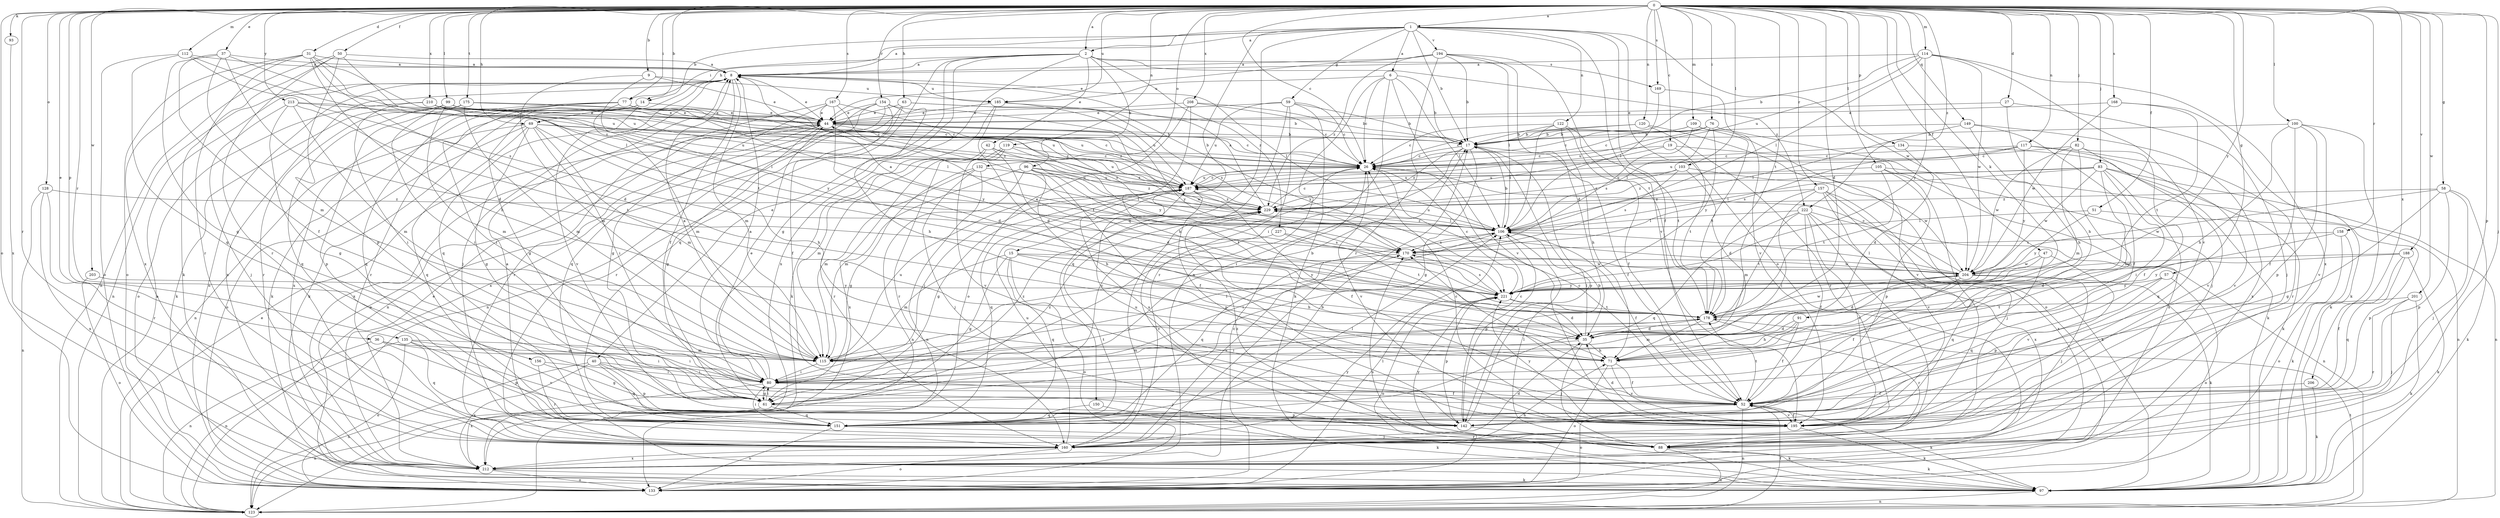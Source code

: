 strict digraph  {
0;
1;
2;
6;
8;
9;
14;
15;
17;
19;
26;
27;
31;
35;
36;
37;
40;
42;
44;
47;
50;
51;
52;
57;
58;
59;
61;
63;
69;
71;
76;
77;
80;
82;
83;
88;
91;
93;
96;
97;
99;
100;
103;
105;
106;
109;
112;
114;
115;
117;
119;
120;
122;
123;
128;
132;
133;
134;
135;
142;
149;
150;
151;
154;
156;
157;
158;
160;
167;
168;
169;
170;
175;
178;
185;
187;
188;
194;
195;
201;
203;
204;
206;
208;
210;
212;
213;
221;
222;
227;
229;
0 -> 1  [label=a];
0 -> 2  [label=a];
0 -> 9  [label=b];
0 -> 14  [label=b];
0 -> 19  [label=c];
0 -> 26  [label=c];
0 -> 27  [label=d];
0 -> 31  [label=d];
0 -> 35  [label=d];
0 -> 36  [label=e];
0 -> 37  [label=e];
0 -> 47  [label=f];
0 -> 50  [label=f];
0 -> 51  [label=f];
0 -> 57  [label=g];
0 -> 58  [label=g];
0 -> 63  [label=h];
0 -> 69  [label=h];
0 -> 76  [label=i];
0 -> 77  [label=i];
0 -> 82  [label=j];
0 -> 83  [label=j];
0 -> 88  [label=j];
0 -> 91  [label=k];
0 -> 93  [label=k];
0 -> 99  [label=l];
0 -> 100  [label=l];
0 -> 103  [label=l];
0 -> 105  [label=l];
0 -> 109  [label=m];
0 -> 112  [label=m];
0 -> 114  [label=m];
0 -> 117  [label=n];
0 -> 119  [label=n];
0 -> 120  [label=n];
0 -> 128  [label=o];
0 -> 132  [label=o];
0 -> 133  [label=o];
0 -> 134  [label=p];
0 -> 135  [label=p];
0 -> 142  [label=p];
0 -> 149  [label=q];
0 -> 154  [label=r];
0 -> 156  [label=r];
0 -> 157  [label=r];
0 -> 158  [label=r];
0 -> 160  [label=r];
0 -> 167  [label=s];
0 -> 168  [label=s];
0 -> 169  [label=s];
0 -> 175  [label=t];
0 -> 178  [label=t];
0 -> 185  [label=u];
0 -> 188  [label=v];
0 -> 201  [label=w];
0 -> 203  [label=w];
0 -> 206  [label=x];
0 -> 208  [label=x];
0 -> 210  [label=x];
0 -> 213  [label=y];
0 -> 221  [label=y];
0 -> 222  [label=z];
1 -> 2  [label=a];
1 -> 6  [label=a];
1 -> 8  [label=a];
1 -> 14  [label=b];
1 -> 15  [label=b];
1 -> 17  [label=b];
1 -> 52  [label=f];
1 -> 59  [label=g];
1 -> 69  [label=h];
1 -> 122  [label=n];
1 -> 133  [label=o];
1 -> 150  [label=q];
1 -> 194  [label=v];
1 -> 195  [label=v];
1 -> 204  [label=w];
2 -> 8  [label=a];
2 -> 40  [label=e];
2 -> 42  [label=e];
2 -> 61  [label=g];
2 -> 77  [label=i];
2 -> 96  [label=k];
2 -> 151  [label=q];
2 -> 169  [label=s];
2 -> 212  [label=x];
2 -> 222  [label=z];
2 -> 227  [label=z];
6 -> 17  [label=b];
6 -> 26  [label=c];
6 -> 80  [label=i];
6 -> 106  [label=l];
6 -> 185  [label=u];
6 -> 195  [label=v];
6 -> 212  [label=x];
8 -> 44  [label=e];
8 -> 52  [label=f];
8 -> 88  [label=j];
8 -> 106  [label=l];
8 -> 115  [label=m];
8 -> 123  [label=n];
8 -> 133  [label=o];
8 -> 151  [label=q];
8 -> 185  [label=u];
8 -> 212  [label=x];
9 -> 44  [label=e];
9 -> 115  [label=m];
9 -> 185  [label=u];
9 -> 221  [label=y];
14 -> 44  [label=e];
14 -> 61  [label=g];
14 -> 97  [label=k];
14 -> 160  [label=r];
14 -> 195  [label=v];
15 -> 61  [label=g];
15 -> 71  [label=h];
15 -> 115  [label=m];
15 -> 133  [label=o];
15 -> 151  [label=q];
15 -> 204  [label=w];
15 -> 221  [label=y];
17 -> 26  [label=c];
17 -> 52  [label=f];
17 -> 61  [label=g];
17 -> 80  [label=i];
17 -> 142  [label=p];
17 -> 229  [label=z];
19 -> 26  [label=c];
19 -> 178  [label=t];
19 -> 212  [label=x];
19 -> 229  [label=z];
26 -> 187  [label=u];
26 -> 195  [label=v];
27 -> 44  [label=e];
27 -> 71  [label=h];
27 -> 88  [label=j];
31 -> 8  [label=a];
31 -> 35  [label=d];
31 -> 71  [label=h];
31 -> 106  [label=l];
31 -> 133  [label=o];
31 -> 160  [label=r];
31 -> 187  [label=u];
31 -> 212  [label=x];
35 -> 71  [label=h];
35 -> 88  [label=j];
35 -> 106  [label=l];
35 -> 115  [label=m];
36 -> 80  [label=i];
36 -> 115  [label=m];
36 -> 123  [label=n];
36 -> 142  [label=p];
37 -> 8  [label=a];
37 -> 35  [label=d];
37 -> 52  [label=f];
37 -> 61  [label=g];
37 -> 115  [label=m];
37 -> 187  [label=u];
40 -> 80  [label=i];
40 -> 88  [label=j];
40 -> 123  [label=n];
40 -> 142  [label=p];
40 -> 151  [label=q];
40 -> 212  [label=x];
42 -> 26  [label=c];
42 -> 35  [label=d];
42 -> 115  [label=m];
42 -> 160  [label=r];
42 -> 229  [label=z];
44 -> 17  [label=b];
44 -> 26  [label=c];
44 -> 61  [label=g];
44 -> 133  [label=o];
44 -> 204  [label=w];
44 -> 212  [label=x];
44 -> 221  [label=y];
47 -> 151  [label=q];
47 -> 178  [label=t];
47 -> 195  [label=v];
47 -> 204  [label=w];
50 -> 8  [label=a];
50 -> 97  [label=k];
50 -> 123  [label=n];
50 -> 142  [label=p];
50 -> 160  [label=r];
50 -> 178  [label=t];
51 -> 106  [label=l];
51 -> 142  [label=p];
51 -> 221  [label=y];
52 -> 26  [label=c];
52 -> 97  [label=k];
52 -> 123  [label=n];
52 -> 133  [label=o];
52 -> 170  [label=s];
52 -> 178  [label=t];
52 -> 195  [label=v];
57 -> 133  [label=o];
57 -> 142  [label=p];
57 -> 151  [label=q];
57 -> 221  [label=y];
58 -> 61  [label=g];
58 -> 88  [label=j];
58 -> 97  [label=k];
58 -> 142  [label=p];
58 -> 204  [label=w];
58 -> 229  [label=z];
59 -> 17  [label=b];
59 -> 26  [label=c];
59 -> 44  [label=e];
59 -> 97  [label=k];
59 -> 151  [label=q];
59 -> 160  [label=r];
59 -> 187  [label=u];
61 -> 26  [label=c];
61 -> 80  [label=i];
61 -> 123  [label=n];
61 -> 142  [label=p];
61 -> 151  [label=q];
61 -> 229  [label=z];
63 -> 17  [label=b];
63 -> 44  [label=e];
63 -> 123  [label=n];
63 -> 160  [label=r];
63 -> 170  [label=s];
69 -> 17  [label=b];
69 -> 26  [label=c];
69 -> 61  [label=g];
69 -> 71  [label=h];
69 -> 80  [label=i];
69 -> 115  [label=m];
69 -> 123  [label=n];
69 -> 133  [label=o];
69 -> 151  [label=q];
71 -> 52  [label=f];
71 -> 133  [label=o];
71 -> 195  [label=v];
76 -> 17  [label=b];
76 -> 26  [label=c];
76 -> 88  [label=j];
76 -> 106  [label=l];
76 -> 187  [label=u];
76 -> 221  [label=y];
77 -> 26  [label=c];
77 -> 44  [label=e];
77 -> 80  [label=i];
77 -> 97  [label=k];
77 -> 115  [label=m];
77 -> 151  [label=q];
77 -> 212  [label=x];
77 -> 221  [label=y];
77 -> 229  [label=z];
80 -> 8  [label=a];
80 -> 44  [label=e];
80 -> 52  [label=f];
80 -> 61  [label=g];
80 -> 212  [label=x];
80 -> 229  [label=z];
82 -> 26  [label=c];
82 -> 52  [label=f];
82 -> 80  [label=i];
82 -> 115  [label=m];
82 -> 195  [label=v];
82 -> 204  [label=w];
83 -> 71  [label=h];
83 -> 80  [label=i];
83 -> 97  [label=k];
83 -> 106  [label=l];
83 -> 123  [label=n];
83 -> 151  [label=q];
83 -> 187  [label=u];
83 -> 204  [label=w];
83 -> 229  [label=z];
88 -> 8  [label=a];
88 -> 97  [label=k];
88 -> 106  [label=l];
88 -> 123  [label=n];
88 -> 221  [label=y];
88 -> 229  [label=z];
91 -> 35  [label=d];
91 -> 52  [label=f];
91 -> 71  [label=h];
91 -> 115  [label=m];
93 -> 212  [label=x];
96 -> 52  [label=f];
96 -> 71  [label=h];
96 -> 106  [label=l];
96 -> 115  [label=m];
96 -> 123  [label=n];
96 -> 178  [label=t];
96 -> 187  [label=u];
96 -> 229  [label=z];
97 -> 123  [label=n];
97 -> 170  [label=s];
99 -> 44  [label=e];
99 -> 80  [label=i];
99 -> 97  [label=k];
99 -> 106  [label=l];
99 -> 115  [label=m];
99 -> 160  [label=r];
99 -> 187  [label=u];
99 -> 229  [label=z];
100 -> 17  [label=b];
100 -> 52  [label=f];
100 -> 71  [label=h];
100 -> 97  [label=k];
100 -> 142  [label=p];
100 -> 195  [label=v];
103 -> 35  [label=d];
103 -> 170  [label=s];
103 -> 187  [label=u];
103 -> 204  [label=w];
103 -> 229  [label=z];
105 -> 123  [label=n];
105 -> 142  [label=p];
105 -> 160  [label=r];
105 -> 178  [label=t];
105 -> 187  [label=u];
106 -> 17  [label=b];
106 -> 52  [label=f];
106 -> 80  [label=i];
106 -> 142  [label=p];
106 -> 170  [label=s];
106 -> 187  [label=u];
106 -> 229  [label=z];
109 -> 17  [label=b];
109 -> 26  [label=c];
109 -> 170  [label=s];
109 -> 178  [label=t];
109 -> 195  [label=v];
112 -> 8  [label=a];
112 -> 133  [label=o];
112 -> 151  [label=q];
112 -> 170  [label=s];
112 -> 229  [label=z];
114 -> 8  [label=a];
114 -> 17  [label=b];
114 -> 106  [label=l];
114 -> 187  [label=u];
114 -> 195  [label=v];
114 -> 204  [label=w];
114 -> 212  [label=x];
114 -> 221  [label=y];
115 -> 8  [label=a];
115 -> 17  [label=b];
115 -> 80  [label=i];
115 -> 106  [label=l];
115 -> 178  [label=t];
115 -> 187  [label=u];
117 -> 26  [label=c];
117 -> 160  [label=r];
117 -> 170  [label=s];
117 -> 187  [label=u];
117 -> 195  [label=v];
117 -> 221  [label=y];
119 -> 26  [label=c];
119 -> 160  [label=r];
119 -> 187  [label=u];
119 -> 195  [label=v];
119 -> 212  [label=x];
120 -> 17  [label=b];
120 -> 26  [label=c];
120 -> 133  [label=o];
120 -> 160  [label=r];
122 -> 17  [label=b];
122 -> 26  [label=c];
122 -> 52  [label=f];
122 -> 71  [label=h];
122 -> 106  [label=l];
122 -> 178  [label=t];
123 -> 8  [label=a];
123 -> 44  [label=e];
123 -> 52  [label=f];
123 -> 178  [label=t];
128 -> 123  [label=n];
128 -> 160  [label=r];
128 -> 212  [label=x];
128 -> 229  [label=z];
132 -> 61  [label=g];
132 -> 88  [label=j];
132 -> 115  [label=m];
132 -> 123  [label=n];
132 -> 187  [label=u];
133 -> 26  [label=c];
133 -> 106  [label=l];
134 -> 26  [label=c];
134 -> 35  [label=d];
134 -> 97  [label=k];
135 -> 80  [label=i];
135 -> 115  [label=m];
135 -> 123  [label=n];
135 -> 133  [label=o];
135 -> 151  [label=q];
135 -> 195  [label=v];
142 -> 17  [label=b];
142 -> 26  [label=c];
142 -> 97  [label=k];
142 -> 187  [label=u];
149 -> 17  [label=b];
149 -> 52  [label=f];
149 -> 71  [label=h];
149 -> 106  [label=l];
149 -> 212  [label=x];
150 -> 97  [label=k];
150 -> 151  [label=q];
151 -> 80  [label=i];
151 -> 88  [label=j];
151 -> 106  [label=l];
151 -> 133  [label=o];
154 -> 44  [label=e];
154 -> 52  [label=f];
154 -> 71  [label=h];
154 -> 123  [label=n];
154 -> 151  [label=q];
154 -> 212  [label=x];
154 -> 221  [label=y];
156 -> 61  [label=g];
156 -> 80  [label=i];
156 -> 160  [label=r];
157 -> 80  [label=i];
157 -> 88  [label=j];
157 -> 97  [label=k];
157 -> 115  [label=m];
157 -> 195  [label=v];
157 -> 212  [label=x];
157 -> 229  [label=z];
158 -> 35  [label=d];
158 -> 97  [label=k];
158 -> 133  [label=o];
158 -> 170  [label=s];
160 -> 35  [label=d];
160 -> 133  [label=o];
160 -> 170  [label=s];
160 -> 187  [label=u];
160 -> 212  [label=x];
160 -> 221  [label=y];
160 -> 229  [label=z];
167 -> 35  [label=d];
167 -> 44  [label=e];
167 -> 61  [label=g];
167 -> 160  [label=r];
167 -> 170  [label=s];
167 -> 178  [label=t];
168 -> 44  [label=e];
168 -> 97  [label=k];
168 -> 178  [label=t];
168 -> 204  [label=w];
169 -> 106  [label=l];
169 -> 195  [label=v];
170 -> 8  [label=a];
170 -> 151  [label=q];
170 -> 204  [label=w];
175 -> 26  [label=c];
175 -> 44  [label=e];
175 -> 115  [label=m];
175 -> 142  [label=p];
175 -> 151  [label=q];
178 -> 35  [label=d];
178 -> 71  [label=h];
178 -> 80  [label=i];
178 -> 160  [label=r];
178 -> 204  [label=w];
185 -> 35  [label=d];
185 -> 44  [label=e];
185 -> 97  [label=k];
185 -> 187  [label=u];
185 -> 221  [label=y];
187 -> 26  [label=c];
187 -> 52  [label=f];
187 -> 61  [label=g];
187 -> 80  [label=i];
187 -> 142  [label=p];
187 -> 151  [label=q];
187 -> 229  [label=z];
188 -> 52  [label=f];
188 -> 97  [label=k];
188 -> 151  [label=q];
188 -> 204  [label=w];
188 -> 221  [label=y];
194 -> 8  [label=a];
194 -> 17  [label=b];
194 -> 35  [label=d];
194 -> 44  [label=e];
194 -> 106  [label=l];
194 -> 160  [label=r];
194 -> 178  [label=t];
194 -> 229  [label=z];
195 -> 26  [label=c];
195 -> 35  [label=d];
195 -> 52  [label=f];
195 -> 97  [label=k];
195 -> 160  [label=r];
195 -> 187  [label=u];
195 -> 221  [label=y];
201 -> 88  [label=j];
201 -> 97  [label=k];
201 -> 160  [label=r];
201 -> 178  [label=t];
203 -> 133  [label=o];
203 -> 221  [label=y];
204 -> 26  [label=c];
204 -> 35  [label=d];
204 -> 44  [label=e];
204 -> 52  [label=f];
204 -> 88  [label=j];
204 -> 97  [label=k];
204 -> 106  [label=l];
204 -> 221  [label=y];
206 -> 52  [label=f];
206 -> 97  [label=k];
208 -> 17  [label=b];
208 -> 26  [label=c];
208 -> 44  [label=e];
208 -> 71  [label=h];
208 -> 133  [label=o];
210 -> 26  [label=c];
210 -> 44  [label=e];
210 -> 80  [label=i];
210 -> 106  [label=l];
210 -> 133  [label=o];
210 -> 187  [label=u];
212 -> 17  [label=b];
212 -> 44  [label=e];
212 -> 71  [label=h];
212 -> 97  [label=k];
212 -> 133  [label=o];
213 -> 44  [label=e];
213 -> 61  [label=g];
213 -> 88  [label=j];
213 -> 115  [label=m];
213 -> 178  [label=t];
213 -> 187  [label=u];
221 -> 26  [label=c];
221 -> 35  [label=d];
221 -> 133  [label=o];
221 -> 142  [label=p];
221 -> 170  [label=s];
221 -> 178  [label=t];
222 -> 52  [label=f];
222 -> 88  [label=j];
222 -> 106  [label=l];
222 -> 123  [label=n];
222 -> 151  [label=q];
222 -> 178  [label=t];
222 -> 195  [label=v];
222 -> 212  [label=x];
227 -> 170  [label=s];
227 -> 178  [label=t];
227 -> 195  [label=v];
229 -> 8  [label=a];
229 -> 26  [label=c];
229 -> 106  [label=l];
}
